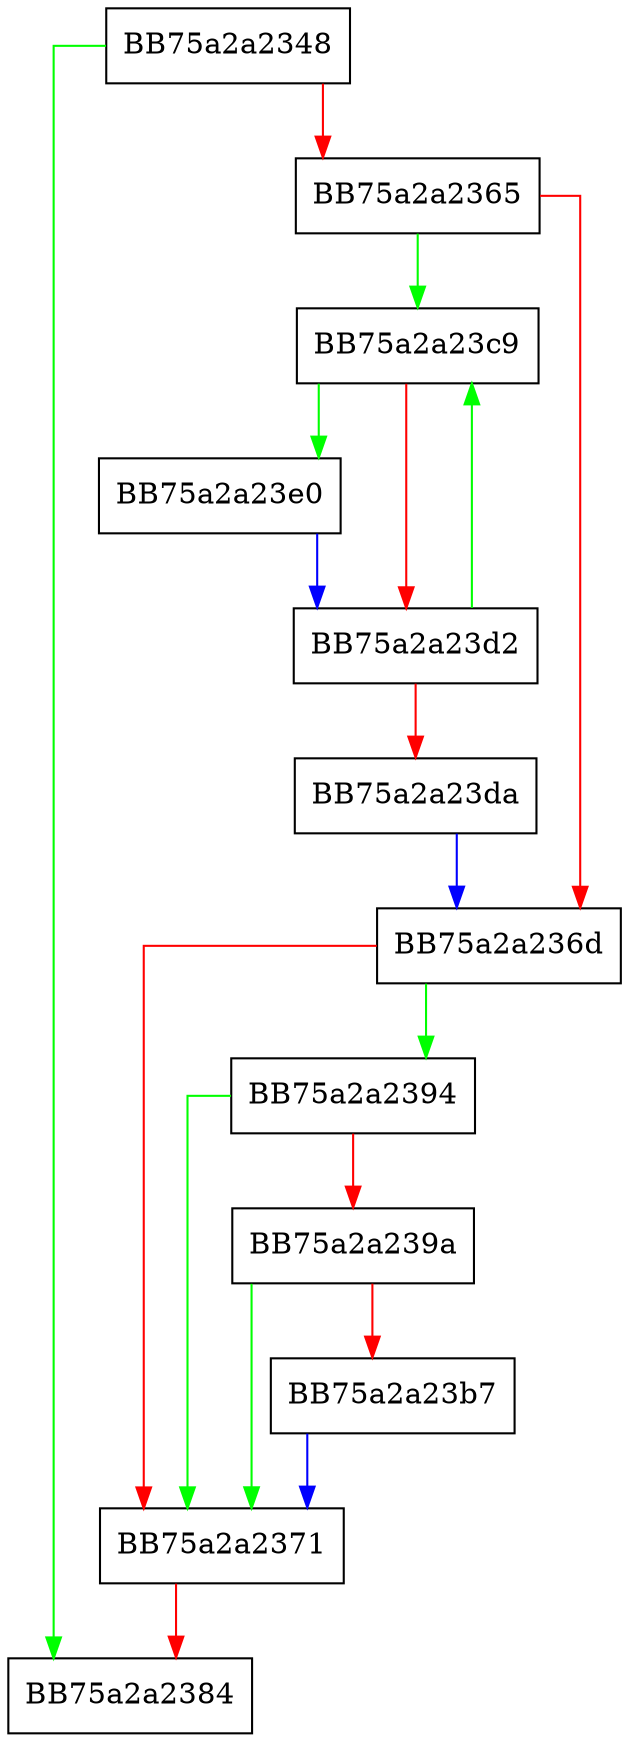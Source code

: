 digraph sqlite3PcacheTruncate {
  node [shape="box"];
  graph [splines=ortho];
  BB75a2a2348 -> BB75a2a2384 [color="green"];
  BB75a2a2348 -> BB75a2a2365 [color="red"];
  BB75a2a2365 -> BB75a2a23c9 [color="green"];
  BB75a2a2365 -> BB75a2a236d [color="red"];
  BB75a2a236d -> BB75a2a2394 [color="green"];
  BB75a2a236d -> BB75a2a2371 [color="red"];
  BB75a2a2371 -> BB75a2a2384 [color="red"];
  BB75a2a2394 -> BB75a2a2371 [color="green"];
  BB75a2a2394 -> BB75a2a239a [color="red"];
  BB75a2a239a -> BB75a2a2371 [color="green"];
  BB75a2a239a -> BB75a2a23b7 [color="red"];
  BB75a2a23b7 -> BB75a2a2371 [color="blue"];
  BB75a2a23c9 -> BB75a2a23e0 [color="green"];
  BB75a2a23c9 -> BB75a2a23d2 [color="red"];
  BB75a2a23d2 -> BB75a2a23c9 [color="green"];
  BB75a2a23d2 -> BB75a2a23da [color="red"];
  BB75a2a23da -> BB75a2a236d [color="blue"];
  BB75a2a23e0 -> BB75a2a23d2 [color="blue"];
}